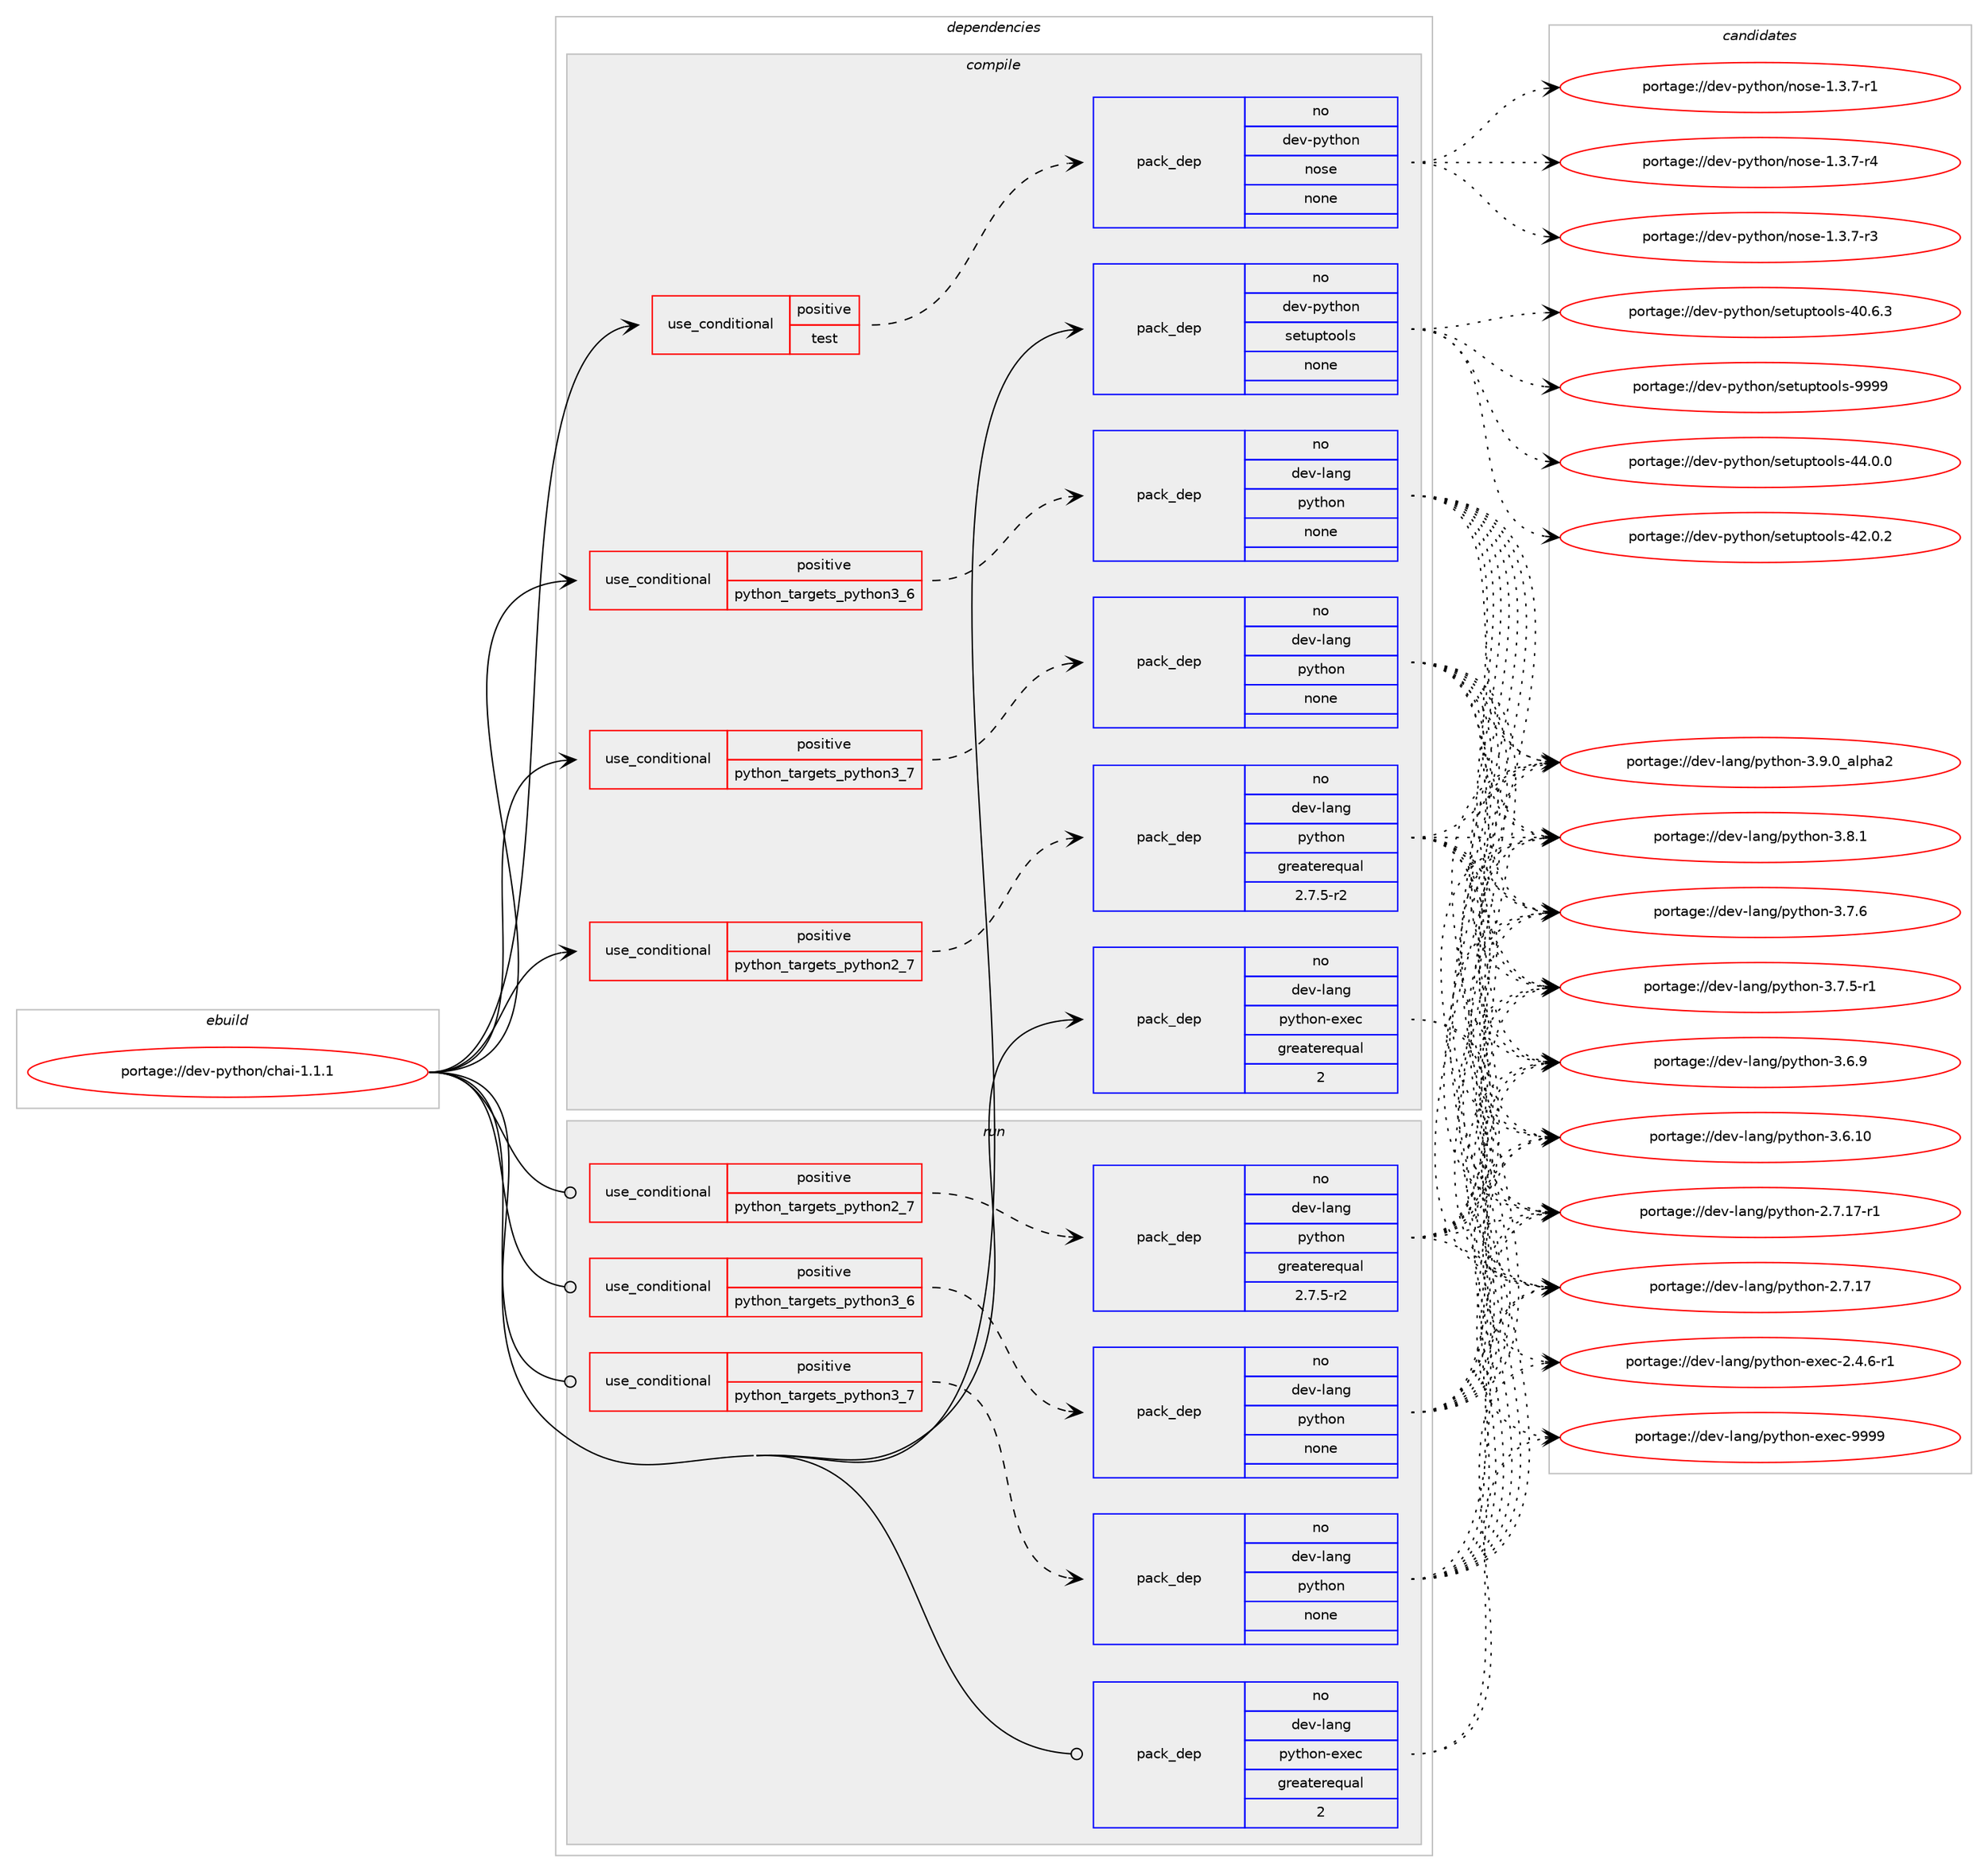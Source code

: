 digraph prolog {

# *************
# Graph options
# *************

newrank=true;
concentrate=true;
compound=true;
graph [rankdir=LR,fontname=Helvetica,fontsize=10,ranksep=1.5];#, ranksep=2.5, nodesep=0.2];
edge  [arrowhead=vee];
node  [fontname=Helvetica,fontsize=10];

# **********
# The ebuild
# **********

subgraph cluster_leftcol {
color=gray;
label=<<i>ebuild</i>>;
id [label="portage://dev-python/chai-1.1.1", color=red, width=4, href="../dev-python/chai-1.1.1.svg"];
}

# ****************
# The dependencies
# ****************

subgraph cluster_midcol {
color=gray;
label=<<i>dependencies</i>>;
subgraph cluster_compile {
fillcolor="#eeeeee";
style=filled;
label=<<i>compile</i>>;
subgraph cond117892 {
dependency467521 [label=<<TABLE BORDER="0" CELLBORDER="1" CELLSPACING="0" CELLPADDING="4"><TR><TD ROWSPAN="3" CELLPADDING="10">use_conditional</TD></TR><TR><TD>positive</TD></TR><TR><TD>python_targets_python2_7</TD></TR></TABLE>>, shape=none, color=red];
subgraph pack344622 {
dependency467522 [label=<<TABLE BORDER="0" CELLBORDER="1" CELLSPACING="0" CELLPADDING="4" WIDTH="220"><TR><TD ROWSPAN="6" CELLPADDING="30">pack_dep</TD></TR><TR><TD WIDTH="110">no</TD></TR><TR><TD>dev-lang</TD></TR><TR><TD>python</TD></TR><TR><TD>greaterequal</TD></TR><TR><TD>2.7.5-r2</TD></TR></TABLE>>, shape=none, color=blue];
}
dependency467521:e -> dependency467522:w [weight=20,style="dashed",arrowhead="vee"];
}
id:e -> dependency467521:w [weight=20,style="solid",arrowhead="vee"];
subgraph cond117893 {
dependency467523 [label=<<TABLE BORDER="0" CELLBORDER="1" CELLSPACING="0" CELLPADDING="4"><TR><TD ROWSPAN="3" CELLPADDING="10">use_conditional</TD></TR><TR><TD>positive</TD></TR><TR><TD>python_targets_python3_6</TD></TR></TABLE>>, shape=none, color=red];
subgraph pack344623 {
dependency467524 [label=<<TABLE BORDER="0" CELLBORDER="1" CELLSPACING="0" CELLPADDING="4" WIDTH="220"><TR><TD ROWSPAN="6" CELLPADDING="30">pack_dep</TD></TR><TR><TD WIDTH="110">no</TD></TR><TR><TD>dev-lang</TD></TR><TR><TD>python</TD></TR><TR><TD>none</TD></TR><TR><TD></TD></TR></TABLE>>, shape=none, color=blue];
}
dependency467523:e -> dependency467524:w [weight=20,style="dashed",arrowhead="vee"];
}
id:e -> dependency467523:w [weight=20,style="solid",arrowhead="vee"];
subgraph cond117894 {
dependency467525 [label=<<TABLE BORDER="0" CELLBORDER="1" CELLSPACING="0" CELLPADDING="4"><TR><TD ROWSPAN="3" CELLPADDING="10">use_conditional</TD></TR><TR><TD>positive</TD></TR><TR><TD>python_targets_python3_7</TD></TR></TABLE>>, shape=none, color=red];
subgraph pack344624 {
dependency467526 [label=<<TABLE BORDER="0" CELLBORDER="1" CELLSPACING="0" CELLPADDING="4" WIDTH="220"><TR><TD ROWSPAN="6" CELLPADDING="30">pack_dep</TD></TR><TR><TD WIDTH="110">no</TD></TR><TR><TD>dev-lang</TD></TR><TR><TD>python</TD></TR><TR><TD>none</TD></TR><TR><TD></TD></TR></TABLE>>, shape=none, color=blue];
}
dependency467525:e -> dependency467526:w [weight=20,style="dashed",arrowhead="vee"];
}
id:e -> dependency467525:w [weight=20,style="solid",arrowhead="vee"];
subgraph cond117895 {
dependency467527 [label=<<TABLE BORDER="0" CELLBORDER="1" CELLSPACING="0" CELLPADDING="4"><TR><TD ROWSPAN="3" CELLPADDING="10">use_conditional</TD></TR><TR><TD>positive</TD></TR><TR><TD>test</TD></TR></TABLE>>, shape=none, color=red];
subgraph pack344625 {
dependency467528 [label=<<TABLE BORDER="0" CELLBORDER="1" CELLSPACING="0" CELLPADDING="4" WIDTH="220"><TR><TD ROWSPAN="6" CELLPADDING="30">pack_dep</TD></TR><TR><TD WIDTH="110">no</TD></TR><TR><TD>dev-python</TD></TR><TR><TD>nose</TD></TR><TR><TD>none</TD></TR><TR><TD></TD></TR></TABLE>>, shape=none, color=blue];
}
dependency467527:e -> dependency467528:w [weight=20,style="dashed",arrowhead="vee"];
}
id:e -> dependency467527:w [weight=20,style="solid",arrowhead="vee"];
subgraph pack344626 {
dependency467529 [label=<<TABLE BORDER="0" CELLBORDER="1" CELLSPACING="0" CELLPADDING="4" WIDTH="220"><TR><TD ROWSPAN="6" CELLPADDING="30">pack_dep</TD></TR><TR><TD WIDTH="110">no</TD></TR><TR><TD>dev-lang</TD></TR><TR><TD>python-exec</TD></TR><TR><TD>greaterequal</TD></TR><TR><TD>2</TD></TR></TABLE>>, shape=none, color=blue];
}
id:e -> dependency467529:w [weight=20,style="solid",arrowhead="vee"];
subgraph pack344627 {
dependency467530 [label=<<TABLE BORDER="0" CELLBORDER="1" CELLSPACING="0" CELLPADDING="4" WIDTH="220"><TR><TD ROWSPAN="6" CELLPADDING="30">pack_dep</TD></TR><TR><TD WIDTH="110">no</TD></TR><TR><TD>dev-python</TD></TR><TR><TD>setuptools</TD></TR><TR><TD>none</TD></TR><TR><TD></TD></TR></TABLE>>, shape=none, color=blue];
}
id:e -> dependency467530:w [weight=20,style="solid",arrowhead="vee"];
}
subgraph cluster_compileandrun {
fillcolor="#eeeeee";
style=filled;
label=<<i>compile and run</i>>;
}
subgraph cluster_run {
fillcolor="#eeeeee";
style=filled;
label=<<i>run</i>>;
subgraph cond117896 {
dependency467531 [label=<<TABLE BORDER="0" CELLBORDER="1" CELLSPACING="0" CELLPADDING="4"><TR><TD ROWSPAN="3" CELLPADDING="10">use_conditional</TD></TR><TR><TD>positive</TD></TR><TR><TD>python_targets_python2_7</TD></TR></TABLE>>, shape=none, color=red];
subgraph pack344628 {
dependency467532 [label=<<TABLE BORDER="0" CELLBORDER="1" CELLSPACING="0" CELLPADDING="4" WIDTH="220"><TR><TD ROWSPAN="6" CELLPADDING="30">pack_dep</TD></TR><TR><TD WIDTH="110">no</TD></TR><TR><TD>dev-lang</TD></TR><TR><TD>python</TD></TR><TR><TD>greaterequal</TD></TR><TR><TD>2.7.5-r2</TD></TR></TABLE>>, shape=none, color=blue];
}
dependency467531:e -> dependency467532:w [weight=20,style="dashed",arrowhead="vee"];
}
id:e -> dependency467531:w [weight=20,style="solid",arrowhead="odot"];
subgraph cond117897 {
dependency467533 [label=<<TABLE BORDER="0" CELLBORDER="1" CELLSPACING="0" CELLPADDING="4"><TR><TD ROWSPAN="3" CELLPADDING="10">use_conditional</TD></TR><TR><TD>positive</TD></TR><TR><TD>python_targets_python3_6</TD></TR></TABLE>>, shape=none, color=red];
subgraph pack344629 {
dependency467534 [label=<<TABLE BORDER="0" CELLBORDER="1" CELLSPACING="0" CELLPADDING="4" WIDTH="220"><TR><TD ROWSPAN="6" CELLPADDING="30">pack_dep</TD></TR><TR><TD WIDTH="110">no</TD></TR><TR><TD>dev-lang</TD></TR><TR><TD>python</TD></TR><TR><TD>none</TD></TR><TR><TD></TD></TR></TABLE>>, shape=none, color=blue];
}
dependency467533:e -> dependency467534:w [weight=20,style="dashed",arrowhead="vee"];
}
id:e -> dependency467533:w [weight=20,style="solid",arrowhead="odot"];
subgraph cond117898 {
dependency467535 [label=<<TABLE BORDER="0" CELLBORDER="1" CELLSPACING="0" CELLPADDING="4"><TR><TD ROWSPAN="3" CELLPADDING="10">use_conditional</TD></TR><TR><TD>positive</TD></TR><TR><TD>python_targets_python3_7</TD></TR></TABLE>>, shape=none, color=red];
subgraph pack344630 {
dependency467536 [label=<<TABLE BORDER="0" CELLBORDER="1" CELLSPACING="0" CELLPADDING="4" WIDTH="220"><TR><TD ROWSPAN="6" CELLPADDING="30">pack_dep</TD></TR><TR><TD WIDTH="110">no</TD></TR><TR><TD>dev-lang</TD></TR><TR><TD>python</TD></TR><TR><TD>none</TD></TR><TR><TD></TD></TR></TABLE>>, shape=none, color=blue];
}
dependency467535:e -> dependency467536:w [weight=20,style="dashed",arrowhead="vee"];
}
id:e -> dependency467535:w [weight=20,style="solid",arrowhead="odot"];
subgraph pack344631 {
dependency467537 [label=<<TABLE BORDER="0" CELLBORDER="1" CELLSPACING="0" CELLPADDING="4" WIDTH="220"><TR><TD ROWSPAN="6" CELLPADDING="30">pack_dep</TD></TR><TR><TD WIDTH="110">no</TD></TR><TR><TD>dev-lang</TD></TR><TR><TD>python-exec</TD></TR><TR><TD>greaterequal</TD></TR><TR><TD>2</TD></TR></TABLE>>, shape=none, color=blue];
}
id:e -> dependency467537:w [weight=20,style="solid",arrowhead="odot"];
}
}

# **************
# The candidates
# **************

subgraph cluster_choices {
rank=same;
color=gray;
label=<<i>candidates</i>>;

subgraph choice344622 {
color=black;
nodesep=1;
choice10010111845108971101034711212111610411111045514657464895971081121049750 [label="portage://dev-lang/python-3.9.0_alpha2", color=red, width=4,href="../dev-lang/python-3.9.0_alpha2.svg"];
choice100101118451089711010347112121116104111110455146564649 [label="portage://dev-lang/python-3.8.1", color=red, width=4,href="../dev-lang/python-3.8.1.svg"];
choice100101118451089711010347112121116104111110455146554654 [label="portage://dev-lang/python-3.7.6", color=red, width=4,href="../dev-lang/python-3.7.6.svg"];
choice1001011184510897110103471121211161041111104551465546534511449 [label="portage://dev-lang/python-3.7.5-r1", color=red, width=4,href="../dev-lang/python-3.7.5-r1.svg"];
choice100101118451089711010347112121116104111110455146544657 [label="portage://dev-lang/python-3.6.9", color=red, width=4,href="../dev-lang/python-3.6.9.svg"];
choice10010111845108971101034711212111610411111045514654464948 [label="portage://dev-lang/python-3.6.10", color=red, width=4,href="../dev-lang/python-3.6.10.svg"];
choice100101118451089711010347112121116104111110455046554649554511449 [label="portage://dev-lang/python-2.7.17-r1", color=red, width=4,href="../dev-lang/python-2.7.17-r1.svg"];
choice10010111845108971101034711212111610411111045504655464955 [label="portage://dev-lang/python-2.7.17", color=red, width=4,href="../dev-lang/python-2.7.17.svg"];
dependency467522:e -> choice10010111845108971101034711212111610411111045514657464895971081121049750:w [style=dotted,weight="100"];
dependency467522:e -> choice100101118451089711010347112121116104111110455146564649:w [style=dotted,weight="100"];
dependency467522:e -> choice100101118451089711010347112121116104111110455146554654:w [style=dotted,weight="100"];
dependency467522:e -> choice1001011184510897110103471121211161041111104551465546534511449:w [style=dotted,weight="100"];
dependency467522:e -> choice100101118451089711010347112121116104111110455146544657:w [style=dotted,weight="100"];
dependency467522:e -> choice10010111845108971101034711212111610411111045514654464948:w [style=dotted,weight="100"];
dependency467522:e -> choice100101118451089711010347112121116104111110455046554649554511449:w [style=dotted,weight="100"];
dependency467522:e -> choice10010111845108971101034711212111610411111045504655464955:w [style=dotted,weight="100"];
}
subgraph choice344623 {
color=black;
nodesep=1;
choice10010111845108971101034711212111610411111045514657464895971081121049750 [label="portage://dev-lang/python-3.9.0_alpha2", color=red, width=4,href="../dev-lang/python-3.9.0_alpha2.svg"];
choice100101118451089711010347112121116104111110455146564649 [label="portage://dev-lang/python-3.8.1", color=red, width=4,href="../dev-lang/python-3.8.1.svg"];
choice100101118451089711010347112121116104111110455146554654 [label="portage://dev-lang/python-3.7.6", color=red, width=4,href="../dev-lang/python-3.7.6.svg"];
choice1001011184510897110103471121211161041111104551465546534511449 [label="portage://dev-lang/python-3.7.5-r1", color=red, width=4,href="../dev-lang/python-3.7.5-r1.svg"];
choice100101118451089711010347112121116104111110455146544657 [label="portage://dev-lang/python-3.6.9", color=red, width=4,href="../dev-lang/python-3.6.9.svg"];
choice10010111845108971101034711212111610411111045514654464948 [label="portage://dev-lang/python-3.6.10", color=red, width=4,href="../dev-lang/python-3.6.10.svg"];
choice100101118451089711010347112121116104111110455046554649554511449 [label="portage://dev-lang/python-2.7.17-r1", color=red, width=4,href="../dev-lang/python-2.7.17-r1.svg"];
choice10010111845108971101034711212111610411111045504655464955 [label="portage://dev-lang/python-2.7.17", color=red, width=4,href="../dev-lang/python-2.7.17.svg"];
dependency467524:e -> choice10010111845108971101034711212111610411111045514657464895971081121049750:w [style=dotted,weight="100"];
dependency467524:e -> choice100101118451089711010347112121116104111110455146564649:w [style=dotted,weight="100"];
dependency467524:e -> choice100101118451089711010347112121116104111110455146554654:w [style=dotted,weight="100"];
dependency467524:e -> choice1001011184510897110103471121211161041111104551465546534511449:w [style=dotted,weight="100"];
dependency467524:e -> choice100101118451089711010347112121116104111110455146544657:w [style=dotted,weight="100"];
dependency467524:e -> choice10010111845108971101034711212111610411111045514654464948:w [style=dotted,weight="100"];
dependency467524:e -> choice100101118451089711010347112121116104111110455046554649554511449:w [style=dotted,weight="100"];
dependency467524:e -> choice10010111845108971101034711212111610411111045504655464955:w [style=dotted,weight="100"];
}
subgraph choice344624 {
color=black;
nodesep=1;
choice10010111845108971101034711212111610411111045514657464895971081121049750 [label="portage://dev-lang/python-3.9.0_alpha2", color=red, width=4,href="../dev-lang/python-3.9.0_alpha2.svg"];
choice100101118451089711010347112121116104111110455146564649 [label="portage://dev-lang/python-3.8.1", color=red, width=4,href="../dev-lang/python-3.8.1.svg"];
choice100101118451089711010347112121116104111110455146554654 [label="portage://dev-lang/python-3.7.6", color=red, width=4,href="../dev-lang/python-3.7.6.svg"];
choice1001011184510897110103471121211161041111104551465546534511449 [label="portage://dev-lang/python-3.7.5-r1", color=red, width=4,href="../dev-lang/python-3.7.5-r1.svg"];
choice100101118451089711010347112121116104111110455146544657 [label="portage://dev-lang/python-3.6.9", color=red, width=4,href="../dev-lang/python-3.6.9.svg"];
choice10010111845108971101034711212111610411111045514654464948 [label="portage://dev-lang/python-3.6.10", color=red, width=4,href="../dev-lang/python-3.6.10.svg"];
choice100101118451089711010347112121116104111110455046554649554511449 [label="portage://dev-lang/python-2.7.17-r1", color=red, width=4,href="../dev-lang/python-2.7.17-r1.svg"];
choice10010111845108971101034711212111610411111045504655464955 [label="portage://dev-lang/python-2.7.17", color=red, width=4,href="../dev-lang/python-2.7.17.svg"];
dependency467526:e -> choice10010111845108971101034711212111610411111045514657464895971081121049750:w [style=dotted,weight="100"];
dependency467526:e -> choice100101118451089711010347112121116104111110455146564649:w [style=dotted,weight="100"];
dependency467526:e -> choice100101118451089711010347112121116104111110455146554654:w [style=dotted,weight="100"];
dependency467526:e -> choice1001011184510897110103471121211161041111104551465546534511449:w [style=dotted,weight="100"];
dependency467526:e -> choice100101118451089711010347112121116104111110455146544657:w [style=dotted,weight="100"];
dependency467526:e -> choice10010111845108971101034711212111610411111045514654464948:w [style=dotted,weight="100"];
dependency467526:e -> choice100101118451089711010347112121116104111110455046554649554511449:w [style=dotted,weight="100"];
dependency467526:e -> choice10010111845108971101034711212111610411111045504655464955:w [style=dotted,weight="100"];
}
subgraph choice344625 {
color=black;
nodesep=1;
choice10010111845112121116104111110471101111151014549465146554511452 [label="portage://dev-python/nose-1.3.7-r4", color=red, width=4,href="../dev-python/nose-1.3.7-r4.svg"];
choice10010111845112121116104111110471101111151014549465146554511451 [label="portage://dev-python/nose-1.3.7-r3", color=red, width=4,href="../dev-python/nose-1.3.7-r3.svg"];
choice10010111845112121116104111110471101111151014549465146554511449 [label="portage://dev-python/nose-1.3.7-r1", color=red, width=4,href="../dev-python/nose-1.3.7-r1.svg"];
dependency467528:e -> choice10010111845112121116104111110471101111151014549465146554511452:w [style=dotted,weight="100"];
dependency467528:e -> choice10010111845112121116104111110471101111151014549465146554511451:w [style=dotted,weight="100"];
dependency467528:e -> choice10010111845112121116104111110471101111151014549465146554511449:w [style=dotted,weight="100"];
}
subgraph choice344626 {
color=black;
nodesep=1;
choice10010111845108971101034711212111610411111045101120101994557575757 [label="portage://dev-lang/python-exec-9999", color=red, width=4,href="../dev-lang/python-exec-9999.svg"];
choice10010111845108971101034711212111610411111045101120101994550465246544511449 [label="portage://dev-lang/python-exec-2.4.6-r1", color=red, width=4,href="../dev-lang/python-exec-2.4.6-r1.svg"];
dependency467529:e -> choice10010111845108971101034711212111610411111045101120101994557575757:w [style=dotted,weight="100"];
dependency467529:e -> choice10010111845108971101034711212111610411111045101120101994550465246544511449:w [style=dotted,weight="100"];
}
subgraph choice344627 {
color=black;
nodesep=1;
choice10010111845112121116104111110471151011161171121161111111081154557575757 [label="portage://dev-python/setuptools-9999", color=red, width=4,href="../dev-python/setuptools-9999.svg"];
choice100101118451121211161041111104711510111611711211611111110811545525246484648 [label="portage://dev-python/setuptools-44.0.0", color=red, width=4,href="../dev-python/setuptools-44.0.0.svg"];
choice100101118451121211161041111104711510111611711211611111110811545525046484650 [label="portage://dev-python/setuptools-42.0.2", color=red, width=4,href="../dev-python/setuptools-42.0.2.svg"];
choice100101118451121211161041111104711510111611711211611111110811545524846544651 [label="portage://dev-python/setuptools-40.6.3", color=red, width=4,href="../dev-python/setuptools-40.6.3.svg"];
dependency467530:e -> choice10010111845112121116104111110471151011161171121161111111081154557575757:w [style=dotted,weight="100"];
dependency467530:e -> choice100101118451121211161041111104711510111611711211611111110811545525246484648:w [style=dotted,weight="100"];
dependency467530:e -> choice100101118451121211161041111104711510111611711211611111110811545525046484650:w [style=dotted,weight="100"];
dependency467530:e -> choice100101118451121211161041111104711510111611711211611111110811545524846544651:w [style=dotted,weight="100"];
}
subgraph choice344628 {
color=black;
nodesep=1;
choice10010111845108971101034711212111610411111045514657464895971081121049750 [label="portage://dev-lang/python-3.9.0_alpha2", color=red, width=4,href="../dev-lang/python-3.9.0_alpha2.svg"];
choice100101118451089711010347112121116104111110455146564649 [label="portage://dev-lang/python-3.8.1", color=red, width=4,href="../dev-lang/python-3.8.1.svg"];
choice100101118451089711010347112121116104111110455146554654 [label="portage://dev-lang/python-3.7.6", color=red, width=4,href="../dev-lang/python-3.7.6.svg"];
choice1001011184510897110103471121211161041111104551465546534511449 [label="portage://dev-lang/python-3.7.5-r1", color=red, width=4,href="../dev-lang/python-3.7.5-r1.svg"];
choice100101118451089711010347112121116104111110455146544657 [label="portage://dev-lang/python-3.6.9", color=red, width=4,href="../dev-lang/python-3.6.9.svg"];
choice10010111845108971101034711212111610411111045514654464948 [label="portage://dev-lang/python-3.6.10", color=red, width=4,href="../dev-lang/python-3.6.10.svg"];
choice100101118451089711010347112121116104111110455046554649554511449 [label="portage://dev-lang/python-2.7.17-r1", color=red, width=4,href="../dev-lang/python-2.7.17-r1.svg"];
choice10010111845108971101034711212111610411111045504655464955 [label="portage://dev-lang/python-2.7.17", color=red, width=4,href="../dev-lang/python-2.7.17.svg"];
dependency467532:e -> choice10010111845108971101034711212111610411111045514657464895971081121049750:w [style=dotted,weight="100"];
dependency467532:e -> choice100101118451089711010347112121116104111110455146564649:w [style=dotted,weight="100"];
dependency467532:e -> choice100101118451089711010347112121116104111110455146554654:w [style=dotted,weight="100"];
dependency467532:e -> choice1001011184510897110103471121211161041111104551465546534511449:w [style=dotted,weight="100"];
dependency467532:e -> choice100101118451089711010347112121116104111110455146544657:w [style=dotted,weight="100"];
dependency467532:e -> choice10010111845108971101034711212111610411111045514654464948:w [style=dotted,weight="100"];
dependency467532:e -> choice100101118451089711010347112121116104111110455046554649554511449:w [style=dotted,weight="100"];
dependency467532:e -> choice10010111845108971101034711212111610411111045504655464955:w [style=dotted,weight="100"];
}
subgraph choice344629 {
color=black;
nodesep=1;
choice10010111845108971101034711212111610411111045514657464895971081121049750 [label="portage://dev-lang/python-3.9.0_alpha2", color=red, width=4,href="../dev-lang/python-3.9.0_alpha2.svg"];
choice100101118451089711010347112121116104111110455146564649 [label="portage://dev-lang/python-3.8.1", color=red, width=4,href="../dev-lang/python-3.8.1.svg"];
choice100101118451089711010347112121116104111110455146554654 [label="portage://dev-lang/python-3.7.6", color=red, width=4,href="../dev-lang/python-3.7.6.svg"];
choice1001011184510897110103471121211161041111104551465546534511449 [label="portage://dev-lang/python-3.7.5-r1", color=red, width=4,href="../dev-lang/python-3.7.5-r1.svg"];
choice100101118451089711010347112121116104111110455146544657 [label="portage://dev-lang/python-3.6.9", color=red, width=4,href="../dev-lang/python-3.6.9.svg"];
choice10010111845108971101034711212111610411111045514654464948 [label="portage://dev-lang/python-3.6.10", color=red, width=4,href="../dev-lang/python-3.6.10.svg"];
choice100101118451089711010347112121116104111110455046554649554511449 [label="portage://dev-lang/python-2.7.17-r1", color=red, width=4,href="../dev-lang/python-2.7.17-r1.svg"];
choice10010111845108971101034711212111610411111045504655464955 [label="portage://dev-lang/python-2.7.17", color=red, width=4,href="../dev-lang/python-2.7.17.svg"];
dependency467534:e -> choice10010111845108971101034711212111610411111045514657464895971081121049750:w [style=dotted,weight="100"];
dependency467534:e -> choice100101118451089711010347112121116104111110455146564649:w [style=dotted,weight="100"];
dependency467534:e -> choice100101118451089711010347112121116104111110455146554654:w [style=dotted,weight="100"];
dependency467534:e -> choice1001011184510897110103471121211161041111104551465546534511449:w [style=dotted,weight="100"];
dependency467534:e -> choice100101118451089711010347112121116104111110455146544657:w [style=dotted,weight="100"];
dependency467534:e -> choice10010111845108971101034711212111610411111045514654464948:w [style=dotted,weight="100"];
dependency467534:e -> choice100101118451089711010347112121116104111110455046554649554511449:w [style=dotted,weight="100"];
dependency467534:e -> choice10010111845108971101034711212111610411111045504655464955:w [style=dotted,weight="100"];
}
subgraph choice344630 {
color=black;
nodesep=1;
choice10010111845108971101034711212111610411111045514657464895971081121049750 [label="portage://dev-lang/python-3.9.0_alpha2", color=red, width=4,href="../dev-lang/python-3.9.0_alpha2.svg"];
choice100101118451089711010347112121116104111110455146564649 [label="portage://dev-lang/python-3.8.1", color=red, width=4,href="../dev-lang/python-3.8.1.svg"];
choice100101118451089711010347112121116104111110455146554654 [label="portage://dev-lang/python-3.7.6", color=red, width=4,href="../dev-lang/python-3.7.6.svg"];
choice1001011184510897110103471121211161041111104551465546534511449 [label="portage://dev-lang/python-3.7.5-r1", color=red, width=4,href="../dev-lang/python-3.7.5-r1.svg"];
choice100101118451089711010347112121116104111110455146544657 [label="portage://dev-lang/python-3.6.9", color=red, width=4,href="../dev-lang/python-3.6.9.svg"];
choice10010111845108971101034711212111610411111045514654464948 [label="portage://dev-lang/python-3.6.10", color=red, width=4,href="../dev-lang/python-3.6.10.svg"];
choice100101118451089711010347112121116104111110455046554649554511449 [label="portage://dev-lang/python-2.7.17-r1", color=red, width=4,href="../dev-lang/python-2.7.17-r1.svg"];
choice10010111845108971101034711212111610411111045504655464955 [label="portage://dev-lang/python-2.7.17", color=red, width=4,href="../dev-lang/python-2.7.17.svg"];
dependency467536:e -> choice10010111845108971101034711212111610411111045514657464895971081121049750:w [style=dotted,weight="100"];
dependency467536:e -> choice100101118451089711010347112121116104111110455146564649:w [style=dotted,weight="100"];
dependency467536:e -> choice100101118451089711010347112121116104111110455146554654:w [style=dotted,weight="100"];
dependency467536:e -> choice1001011184510897110103471121211161041111104551465546534511449:w [style=dotted,weight="100"];
dependency467536:e -> choice100101118451089711010347112121116104111110455146544657:w [style=dotted,weight="100"];
dependency467536:e -> choice10010111845108971101034711212111610411111045514654464948:w [style=dotted,weight="100"];
dependency467536:e -> choice100101118451089711010347112121116104111110455046554649554511449:w [style=dotted,weight="100"];
dependency467536:e -> choice10010111845108971101034711212111610411111045504655464955:w [style=dotted,weight="100"];
}
subgraph choice344631 {
color=black;
nodesep=1;
choice10010111845108971101034711212111610411111045101120101994557575757 [label="portage://dev-lang/python-exec-9999", color=red, width=4,href="../dev-lang/python-exec-9999.svg"];
choice10010111845108971101034711212111610411111045101120101994550465246544511449 [label="portage://dev-lang/python-exec-2.4.6-r1", color=red, width=4,href="../dev-lang/python-exec-2.4.6-r1.svg"];
dependency467537:e -> choice10010111845108971101034711212111610411111045101120101994557575757:w [style=dotted,weight="100"];
dependency467537:e -> choice10010111845108971101034711212111610411111045101120101994550465246544511449:w [style=dotted,weight="100"];
}
}

}
